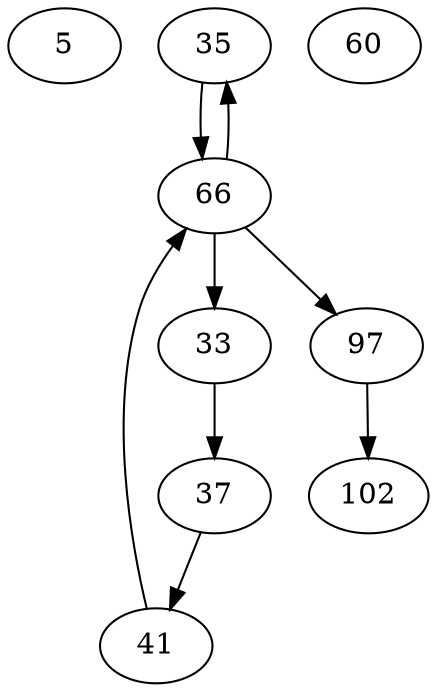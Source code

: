 strict digraph  {
5;
35;
33 [contraction="{34: {}}"];
37 [contraction="{28: {'contraction': {38: {}}}}"];
41;
60 [contraction="{61: {}}"];
66 [contraction="{70: {}, 78: {'contraction': {82: {'contraction': {103: {'contraction': {89: {}}}}}}}, 48: {'contraction': {30: {}}}, 23: {'contraction': {26: {}}}, 27: {}}"];
97;
102 [contraction="{88: {}}"];
35 -> 66  [action=""];
33 -> 37  [action=""];
37 -> 41  [action=""];
41 -> 66  [action=""];
66 -> 97  [action=""];
66 -> 35  [action=""];
66 -> 33  [action=""];
97 -> 102  [action=""];
}
